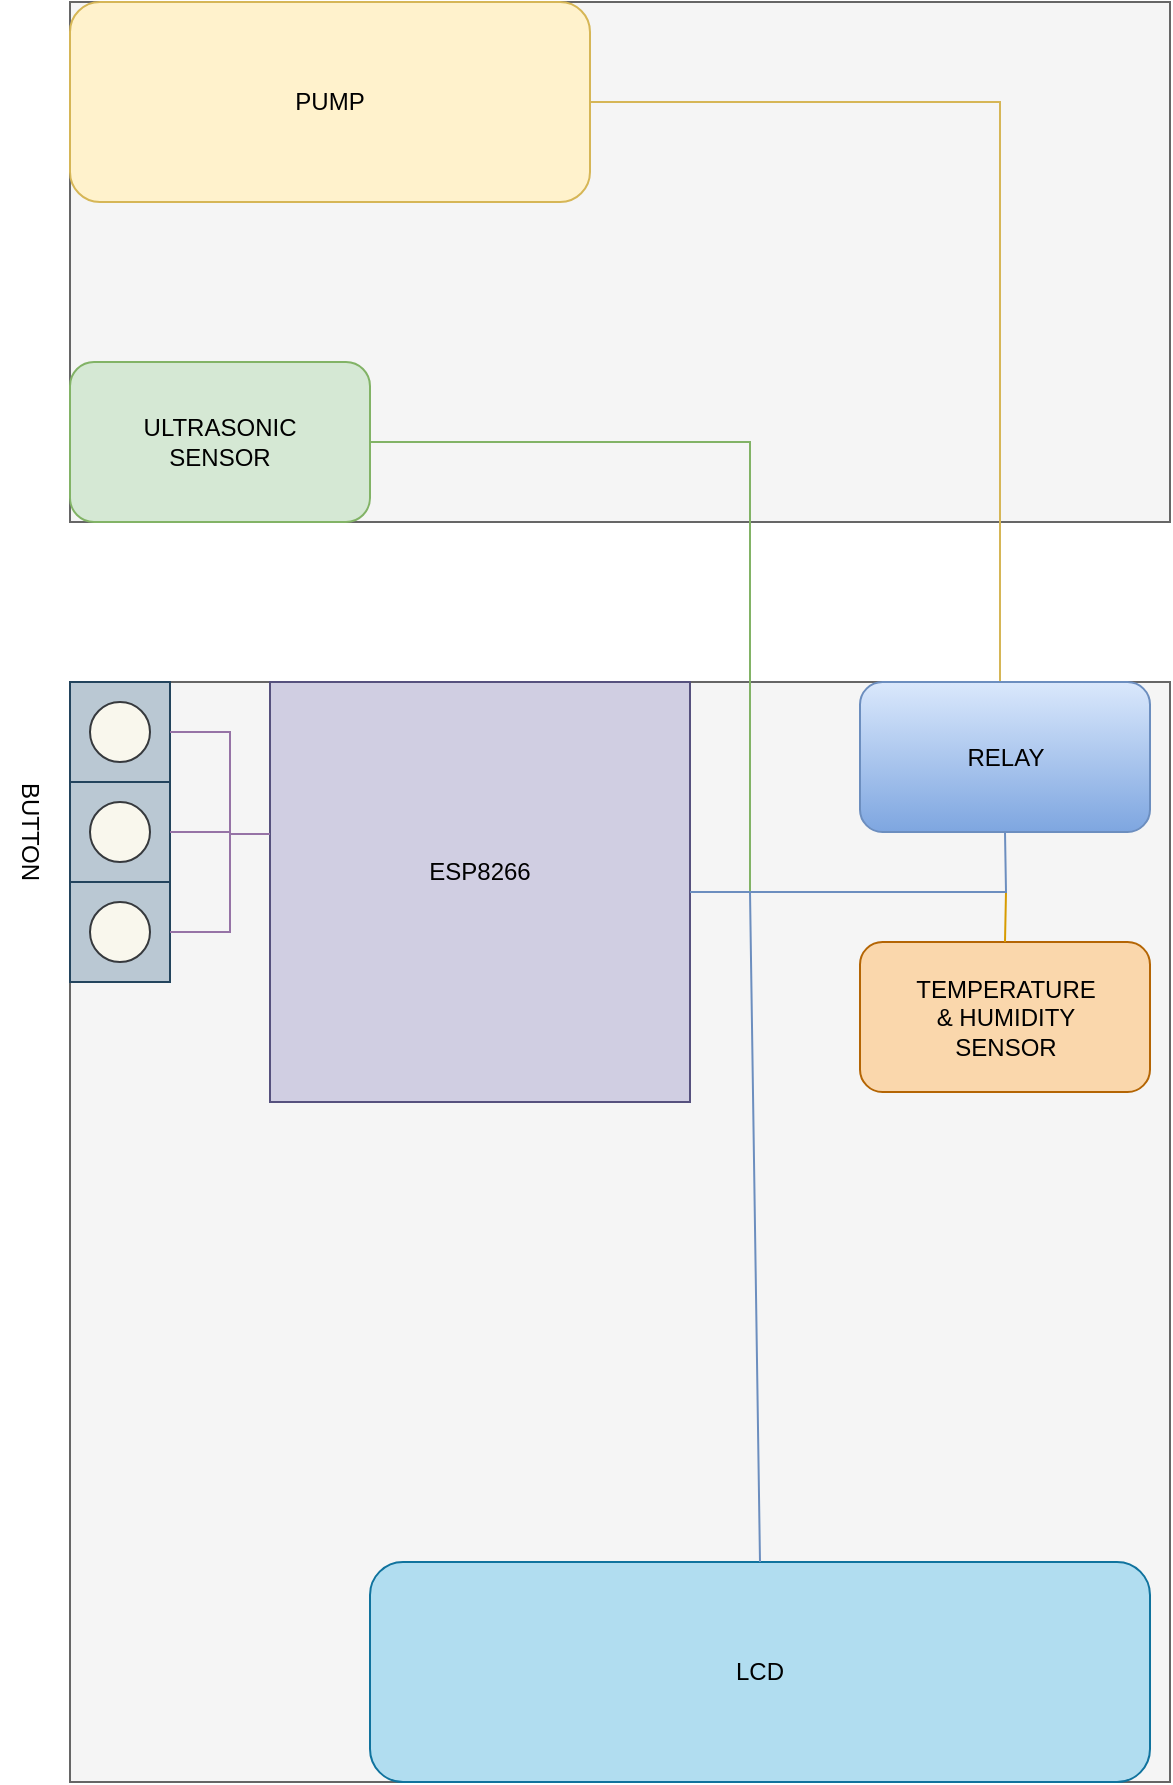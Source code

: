<mxfile version="20.0.3" type="github">
  <diagram id="prtHgNgQTEPvFCAcTncT" name="Page-1">
    <mxGraphModel dx="1422" dy="762" grid="1" gridSize="10" guides="1" tooltips="1" connect="1" arrows="1" fold="1" page="1" pageScale="1" pageWidth="827" pageHeight="1169" math="0" shadow="0">
      <root>
        <mxCell id="0" />
        <mxCell id="1" parent="0" />
        <mxCell id="ZSyUYh4XGvOvGg0P6ygg-1" value="" style="whiteSpace=wrap;html=1;aspect=fixed;fillColor=#f5f5f5;fontColor=#333333;strokeColor=#666666;" parent="1" vertex="1">
          <mxGeometry x="110" y="500" width="550" height="550" as="geometry" />
        </mxCell>
        <mxCell id="ZSyUYh4XGvOvGg0P6ygg-2" value="" style="rounded=1;whiteSpace=wrap;html=1;fillColor=#b1ddf0;strokeColor=#10739e;" parent="1" vertex="1">
          <mxGeometry x="260" y="940" width="390" height="110" as="geometry" />
        </mxCell>
        <mxCell id="ZSyUYh4XGvOvGg0P6ygg-3" value="" style="whiteSpace=wrap;html=1;aspect=fixed;fillColor=#bac8d3;strokeColor=#23445d;" parent="1" vertex="1">
          <mxGeometry x="110" y="600" width="50" height="50" as="geometry" />
        </mxCell>
        <mxCell id="ZSyUYh4XGvOvGg0P6ygg-4" value="" style="ellipse;whiteSpace=wrap;html=1;aspect=fixed;fillColor=#f9f7ed;strokeColor=#36393d;" parent="1" vertex="1">
          <mxGeometry x="120" y="610" width="30" height="30" as="geometry" />
        </mxCell>
        <mxCell id="ZSyUYh4XGvOvGg0P6ygg-5" value="" style="whiteSpace=wrap;html=1;aspect=fixed;fillColor=#bac8d3;strokeColor=#23445d;" parent="1" vertex="1">
          <mxGeometry x="110" y="550" width="50" height="50" as="geometry" />
        </mxCell>
        <mxCell id="ZSyUYh4XGvOvGg0P6ygg-6" value="" style="ellipse;whiteSpace=wrap;html=1;aspect=fixed;fillColor=#f9f7ed;strokeColor=#36393d;" parent="1" vertex="1">
          <mxGeometry x="120" y="560" width="30" height="30" as="geometry" />
        </mxCell>
        <mxCell id="ZSyUYh4XGvOvGg0P6ygg-7" value="" style="whiteSpace=wrap;html=1;aspect=fixed;fillColor=#bac8d3;strokeColor=#23445d;" parent="1" vertex="1">
          <mxGeometry x="110" y="500" width="50" height="50" as="geometry" />
        </mxCell>
        <mxCell id="ZSyUYh4XGvOvGg0P6ygg-8" value="" style="ellipse;whiteSpace=wrap;html=1;aspect=fixed;fillColor=#f9f7ed;strokeColor=#36393d;" parent="1" vertex="1">
          <mxGeometry x="120" y="510" width="30" height="30" as="geometry" />
        </mxCell>
        <mxCell id="ZSyUYh4XGvOvGg0P6ygg-9" value="" style="whiteSpace=wrap;html=1;aspect=fixed;fillColor=#d0cee2;strokeColor=#56517e;" parent="1" vertex="1">
          <mxGeometry x="210" y="500" width="210" height="210" as="geometry" />
        </mxCell>
        <mxCell id="ZSyUYh4XGvOvGg0P6ygg-10" value="BUTTON" style="text;html=1;strokeColor=none;fillColor=none;align=center;verticalAlign=middle;whiteSpace=wrap;rounded=0;rotation=90;" parent="1" vertex="1">
          <mxGeometry x="60" y="560" width="60" height="30" as="geometry" />
        </mxCell>
        <mxCell id="ZSyUYh4XGvOvGg0P6ygg-13" value="" style="endArrow=none;html=1;rounded=0;exitX=1;exitY=0.5;exitDx=0;exitDy=0;fillColor=#e1d5e7;strokeColor=#9673a6;" parent="1" source="ZSyUYh4XGvOvGg0P6ygg-5" edge="1">
          <mxGeometry width="50" height="50" relative="1" as="geometry">
            <mxPoint x="370" y="850" as="sourcePoint" />
            <mxPoint x="190" y="575" as="targetPoint" />
          </mxGeometry>
        </mxCell>
        <mxCell id="ZSyUYh4XGvOvGg0P6ygg-14" value="" style="endArrow=none;html=1;rounded=0;exitX=1;exitY=0.5;exitDx=0;exitDy=0;fillColor=#e1d5e7;strokeColor=#9673a6;" parent="1" source="ZSyUYh4XGvOvGg0P6ygg-3" edge="1">
          <mxGeometry width="50" height="50" relative="1" as="geometry">
            <mxPoint x="370" y="850" as="sourcePoint" />
            <mxPoint x="190" y="550" as="targetPoint" />
            <Array as="points">
              <mxPoint x="190" y="625" />
            </Array>
          </mxGeometry>
        </mxCell>
        <mxCell id="ZSyUYh4XGvOvGg0P6ygg-15" value="" style="rounded=1;whiteSpace=wrap;html=1;fillColor=#fad7ac;strokeColor=#b46504;" parent="1" vertex="1">
          <mxGeometry x="505" y="630" width="145" height="75" as="geometry" />
        </mxCell>
        <mxCell id="ZSyUYh4XGvOvGg0P6ygg-17" value="" style="endArrow=none;html=1;rounded=0;exitX=1;exitY=0.5;exitDx=0;exitDy=0;entryX=0;entryY=0.362;entryDx=0;entryDy=0;entryPerimeter=0;fillColor=#e1d5e7;strokeColor=#9673a6;" parent="1" source="ZSyUYh4XGvOvGg0P6ygg-7" target="ZSyUYh4XGvOvGg0P6ygg-9" edge="1">
          <mxGeometry width="50" height="50" relative="1" as="geometry">
            <mxPoint x="370" y="800" as="sourcePoint" />
            <mxPoint x="420" y="750" as="targetPoint" />
            <Array as="points">
              <mxPoint x="190" y="525" />
              <mxPoint x="190" y="576" />
            </Array>
          </mxGeometry>
        </mxCell>
        <mxCell id="ZSyUYh4XGvOvGg0P6ygg-20" value="" style="endArrow=none;html=1;rounded=0;exitX=0.5;exitY=0;exitDx=0;exitDy=0;entryX=1;entryY=0.5;entryDx=0;entryDy=0;fillColor=#dae8fc;strokeColor=#6c8ebf;" parent="1" source="ZSyUYh4XGvOvGg0P6ygg-2" target="ZSyUYh4XGvOvGg0P6ygg-9" edge="1">
          <mxGeometry width="50" height="50" relative="1" as="geometry">
            <mxPoint x="370" y="800" as="sourcePoint" />
            <mxPoint x="470" y="600" as="targetPoint" />
            <Array as="points">
              <mxPoint x="450" y="605" />
            </Array>
          </mxGeometry>
        </mxCell>
        <mxCell id="ZSyUYh4XGvOvGg0P6ygg-21" value="ESP8266" style="text;html=1;strokeColor=none;fillColor=none;align=center;verticalAlign=middle;whiteSpace=wrap;rounded=0;" parent="1" vertex="1">
          <mxGeometry x="285" y="580" width="60" height="30" as="geometry" />
        </mxCell>
        <mxCell id="ZSyUYh4XGvOvGg0P6ygg-23" value="TEMPERATURE &amp;amp; HUMIDITY SENSOR" style="text;html=1;strokeColor=none;fillColor=none;align=center;verticalAlign=middle;whiteSpace=wrap;rounded=0;" parent="1" vertex="1">
          <mxGeometry x="547.5" y="652.5" width="60" height="30" as="geometry" />
        </mxCell>
        <mxCell id="ZSyUYh4XGvOvGg0P6ygg-24" value="LCD" style="text;html=1;strokeColor=none;fillColor=none;align=center;verticalAlign=middle;whiteSpace=wrap;rounded=0;" parent="1" vertex="1">
          <mxGeometry x="425" y="980" width="60" height="30" as="geometry" />
        </mxCell>
        <mxCell id="ZSyUYh4XGvOvGg0P6ygg-25" value="" style="rounded=0;whiteSpace=wrap;html=1;fillColor=#f5f5f5;fontColor=#333333;strokeColor=#666666;" parent="1" vertex="1">
          <mxGeometry x="110" y="160" width="550" height="260" as="geometry" />
        </mxCell>
        <mxCell id="ZSyUYh4XGvOvGg0P6ygg-26" value="" style="rounded=1;whiteSpace=wrap;html=1;fillColor=#fff2cc;strokeColor=#d6b656;" parent="1" vertex="1">
          <mxGeometry x="110" y="160" width="260" height="100" as="geometry" />
        </mxCell>
        <mxCell id="ZSyUYh4XGvOvGg0P6ygg-27" value="PUMP" style="text;html=1;strokeColor=none;fillColor=none;align=center;verticalAlign=middle;whiteSpace=wrap;rounded=0;" parent="1" vertex="1">
          <mxGeometry x="210" y="195" width="60" height="30" as="geometry" />
        </mxCell>
        <mxCell id="ZSyUYh4XGvOvGg0P6ygg-28" value="" style="rounded=1;whiteSpace=wrap;html=1;fillColor=#d5e8d4;strokeColor=#82b366;" parent="1" vertex="1">
          <mxGeometry x="110" y="340" width="150" height="80" as="geometry" />
        </mxCell>
        <mxCell id="ZSyUYh4XGvOvGg0P6ygg-29" value="ULTRASONIC SENSOR" style="text;html=1;strokeColor=none;fillColor=none;align=center;verticalAlign=middle;whiteSpace=wrap;rounded=0;" parent="1" vertex="1">
          <mxGeometry x="155" y="365" width="60" height="30" as="geometry" />
        </mxCell>
        <mxCell id="ZSyUYh4XGvOvGg0P6ygg-30" value="" style="endArrow=none;html=1;rounded=0;exitX=1;exitY=0.5;exitDx=0;exitDy=0;entryX=0.5;entryY=1;entryDx=0;entryDy=0;fillColor=#fff2cc;gradientColor=#ffd966;strokeColor=#d6b656;" parent="1" source="ZSyUYh4XGvOvGg0P6ygg-26" edge="1">
          <mxGeometry width="50" height="50" relative="1" as="geometry">
            <mxPoint x="370" y="400" as="sourcePoint" />
            <mxPoint x="575" y="500" as="targetPoint" />
            <Array as="points">
              <mxPoint x="575" y="210" />
            </Array>
          </mxGeometry>
        </mxCell>
        <mxCell id="ZSyUYh4XGvOvGg0P6ygg-32" value="" style="endArrow=none;html=1;rounded=0;exitX=1;exitY=0.5;exitDx=0;exitDy=0;entryX=1;entryY=0.5;entryDx=0;entryDy=0;fillColor=#d5e8d4;gradientColor=#97d077;strokeColor=#82b366;" parent="1" source="ZSyUYh4XGvOvGg0P6ygg-28" target="ZSyUYh4XGvOvGg0P6ygg-9" edge="1">
          <mxGeometry width="50" height="50" relative="1" as="geometry">
            <mxPoint x="370" y="400" as="sourcePoint" />
            <mxPoint x="450" y="610" as="targetPoint" />
            <Array as="points">
              <mxPoint x="450" y="380" />
              <mxPoint x="450" y="605" />
            </Array>
          </mxGeometry>
        </mxCell>
        <mxCell id="meHxXMJEBjm3KYscXVO--2" value="" style="rounded=1;whiteSpace=wrap;html=1;fillColor=#dae8fc;strokeColor=#6c8ebf;gradientColor=#7ea6e0;" vertex="1" parent="1">
          <mxGeometry x="505" y="500" width="145" height="75" as="geometry" />
        </mxCell>
        <mxCell id="meHxXMJEBjm3KYscXVO--3" value="RELAY" style="text;html=1;strokeColor=none;fillColor=none;align=center;verticalAlign=middle;whiteSpace=wrap;rounded=0;" vertex="1" parent="1">
          <mxGeometry x="547.5" y="522.5" width="60" height="30" as="geometry" />
        </mxCell>
        <mxCell id="meHxXMJEBjm3KYscXVO--4" value="" style="endArrow=none;html=1;rounded=0;entryX=1;entryY=0.5;entryDx=0;entryDy=0;exitX=0.5;exitY=0;exitDx=0;exitDy=0;fillColor=#ffcd28;gradientColor=#ffa500;strokeColor=#d79b00;" edge="1" parent="1" source="ZSyUYh4XGvOvGg0P6ygg-15" target="ZSyUYh4XGvOvGg0P6ygg-9">
          <mxGeometry width="50" height="50" relative="1" as="geometry">
            <mxPoint x="390" y="700" as="sourcePoint" />
            <mxPoint x="440" y="650" as="targetPoint" />
            <Array as="points">
              <mxPoint x="578" y="605" />
            </Array>
          </mxGeometry>
        </mxCell>
        <mxCell id="meHxXMJEBjm3KYscXVO--5" value="" style="endArrow=none;html=1;rounded=0;entryX=1;entryY=0.5;entryDx=0;entryDy=0;exitX=0.5;exitY=1;exitDx=0;exitDy=0;fillColor=#dae8fc;gradientColor=#7ea6e0;strokeColor=#6c8ebf;" edge="1" parent="1" source="meHxXMJEBjm3KYscXVO--2" target="ZSyUYh4XGvOvGg0P6ygg-9">
          <mxGeometry width="50" height="50" relative="1" as="geometry">
            <mxPoint x="390" y="700" as="sourcePoint" />
            <mxPoint x="440" y="650" as="targetPoint" />
            <Array as="points">
              <mxPoint x="578" y="605" />
            </Array>
          </mxGeometry>
        </mxCell>
      </root>
    </mxGraphModel>
  </diagram>
</mxfile>
